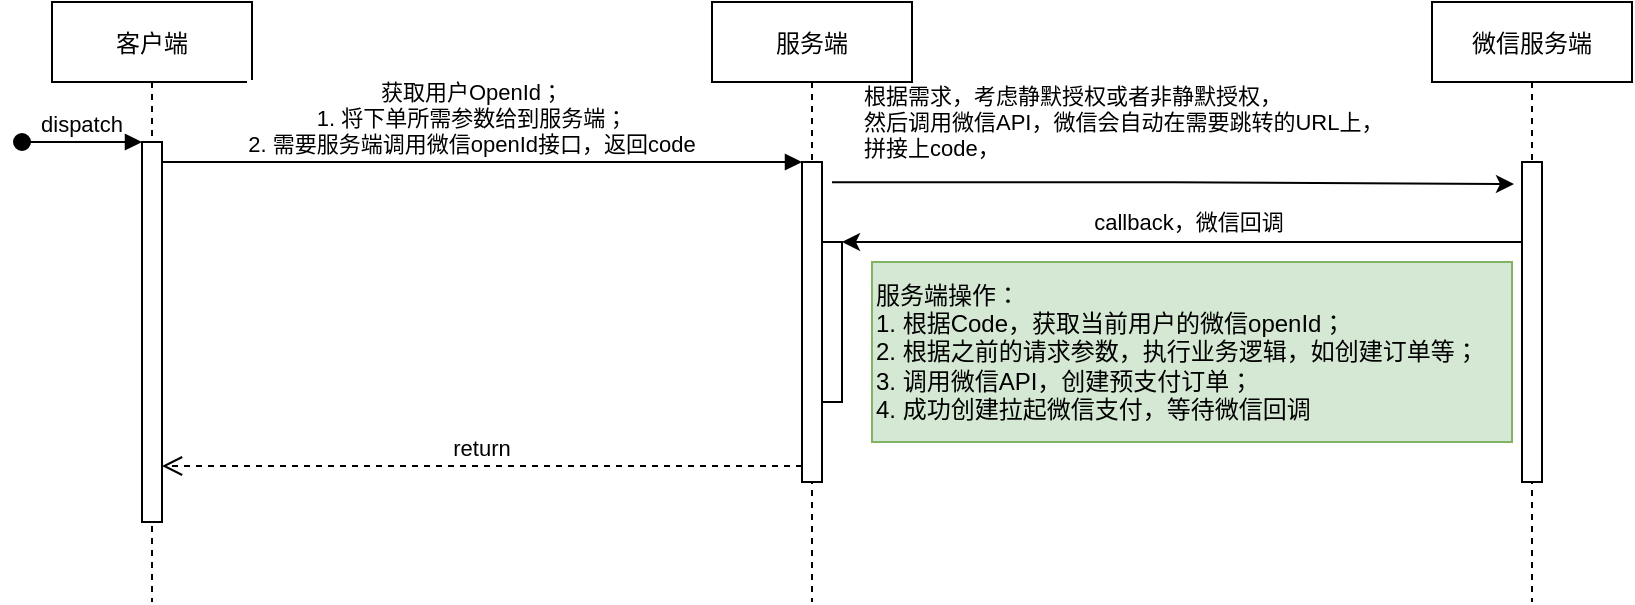 <mxfile version="20.8.16" type="github">
  <diagram id="kgpKYQtTHZ0yAKxKKP6v" name="Page-1">
    <mxGraphModel dx="1434" dy="764" grid="1" gridSize="10" guides="1" tooltips="1" connect="1" arrows="1" fold="1" page="1" pageScale="1" pageWidth="850" pageHeight="1100" math="0" shadow="0">
      <root>
        <mxCell id="0" />
        <mxCell id="1" parent="0" />
        <mxCell id="3nuBFxr9cyL0pnOWT2aG-1" value="客户端" style="shape=umlLifeline;perimeter=lifelinePerimeter;container=1;collapsible=0;recursiveResize=0;rounded=0;shadow=0;strokeWidth=1;" parent="1" vertex="1">
          <mxGeometry x="70" y="70" width="100" height="300" as="geometry" />
        </mxCell>
        <mxCell id="3nuBFxr9cyL0pnOWT2aG-2" value="" style="points=[];perimeter=orthogonalPerimeter;rounded=0;shadow=0;strokeWidth=1;" parent="3nuBFxr9cyL0pnOWT2aG-1" vertex="1">
          <mxGeometry x="45" y="70" width="10" height="190" as="geometry" />
        </mxCell>
        <mxCell id="3nuBFxr9cyL0pnOWT2aG-3" value="dispatch" style="verticalAlign=bottom;startArrow=oval;endArrow=block;startSize=8;shadow=0;strokeWidth=1;" parent="3nuBFxr9cyL0pnOWT2aG-1" target="3nuBFxr9cyL0pnOWT2aG-2" edge="1">
          <mxGeometry relative="1" as="geometry">
            <mxPoint x="-15" y="70" as="sourcePoint" />
          </mxGeometry>
        </mxCell>
        <mxCell id="3nuBFxr9cyL0pnOWT2aG-5" value="服务端" style="shape=umlLifeline;perimeter=lifelinePerimeter;container=1;collapsible=0;recursiveResize=0;rounded=0;shadow=0;strokeWidth=1;" parent="1" vertex="1">
          <mxGeometry x="400" y="70" width="100" height="300" as="geometry" />
        </mxCell>
        <mxCell id="3nuBFxr9cyL0pnOWT2aG-6" value="" style="points=[];perimeter=orthogonalPerimeter;rounded=0;shadow=0;strokeWidth=1;" parent="3nuBFxr9cyL0pnOWT2aG-5" vertex="1">
          <mxGeometry x="45" y="80" width="10" height="160" as="geometry" />
        </mxCell>
        <mxCell id="ObNGvsx8ZHt5MPZp7QAw-8" value="" style="points=[];perimeter=orthogonalPerimeter;rounded=0;shadow=0;strokeWidth=1;" vertex="1" parent="3nuBFxr9cyL0pnOWT2aG-5">
          <mxGeometry x="55" y="120" width="10" height="80" as="geometry" />
        </mxCell>
        <mxCell id="ObNGvsx8ZHt5MPZp7QAw-6" style="edgeStyle=orthogonalEdgeStyle;rounded=0;orthogonalLoop=1;jettySize=auto;html=1;exitX=0.1;exitY=0.25;exitDx=0;exitDy=0;exitPerimeter=0;" edge="1" parent="3nuBFxr9cyL0pnOWT2aG-5" source="ObNGvsx8ZHt5MPZp7QAw-2">
          <mxGeometry relative="1" as="geometry">
            <mxPoint x="330" y="120" as="sourcePoint" />
            <mxPoint x="65" y="120" as="targetPoint" />
          </mxGeometry>
        </mxCell>
        <mxCell id="ObNGvsx8ZHt5MPZp7QAw-7" value="callback，微信回调" style="edgeLabel;html=1;align=center;verticalAlign=middle;resizable=0;points=[];" vertex="1" connectable="0" parent="ObNGvsx8ZHt5MPZp7QAw-6">
          <mxGeometry x="-0.115" relative="1" as="geometry">
            <mxPoint x="-17" y="-10" as="offset" />
          </mxGeometry>
        </mxCell>
        <mxCell id="3nuBFxr9cyL0pnOWT2aG-7" value="return" style="verticalAlign=bottom;endArrow=open;dashed=1;endSize=8;exitX=0;exitY=0.95;shadow=0;strokeWidth=1;" parent="1" source="3nuBFxr9cyL0pnOWT2aG-6" target="3nuBFxr9cyL0pnOWT2aG-2" edge="1">
          <mxGeometry relative="1" as="geometry">
            <mxPoint x="275" y="236" as="targetPoint" />
          </mxGeometry>
        </mxCell>
        <mxCell id="3nuBFxr9cyL0pnOWT2aG-8" value="获取用户OpenId；&#xa;1. 将下单所需参数给到服务端；&#xa;2. 需要服务端调用微信openId接口，返回code" style="verticalAlign=bottom;endArrow=block;entryX=0;entryY=0;shadow=0;strokeWidth=1;align=center;" parent="1" source="3nuBFxr9cyL0pnOWT2aG-2" target="3nuBFxr9cyL0pnOWT2aG-6" edge="1">
          <mxGeometry x="-0.031" relative="1" as="geometry">
            <mxPoint x="275" y="160" as="sourcePoint" />
            <mxPoint as="offset" />
          </mxGeometry>
        </mxCell>
        <mxCell id="ObNGvsx8ZHt5MPZp7QAw-1" value="微信服务端" style="shape=umlLifeline;perimeter=lifelinePerimeter;container=1;collapsible=0;recursiveResize=0;rounded=0;shadow=0;strokeWidth=1;" vertex="1" parent="1">
          <mxGeometry x="760" y="70" width="100" height="300" as="geometry" />
        </mxCell>
        <mxCell id="ObNGvsx8ZHt5MPZp7QAw-2" value="" style="points=[];perimeter=orthogonalPerimeter;rounded=0;shadow=0;strokeWidth=1;" vertex="1" parent="ObNGvsx8ZHt5MPZp7QAw-1">
          <mxGeometry x="45" y="80" width="10" height="160" as="geometry" />
        </mxCell>
        <mxCell id="ObNGvsx8ZHt5MPZp7QAw-4" style="edgeStyle=orthogonalEdgeStyle;rounded=0;orthogonalLoop=1;jettySize=auto;html=1;exitX=1.5;exitY=0.063;exitDx=0;exitDy=0;exitPerimeter=0;entryX=-0.4;entryY=0.069;entryDx=0;entryDy=0;entryPerimeter=0;" edge="1" parent="1" source="3nuBFxr9cyL0pnOWT2aG-6" target="ObNGvsx8ZHt5MPZp7QAw-2">
          <mxGeometry relative="1" as="geometry">
            <mxPoint x="500" y="220" as="sourcePoint" />
          </mxGeometry>
        </mxCell>
        <mxCell id="ObNGvsx8ZHt5MPZp7QAw-5" value="根据需求，考虑静默授权或者非静默授权，&lt;br&gt;然后调用微信API，微信会自动在需要跳转的URL上，&lt;br&gt;拼接上code，" style="edgeLabel;html=1;align=left;verticalAlign=middle;resizable=0;points=[];" vertex="1" connectable="0" parent="ObNGvsx8ZHt5MPZp7QAw-4">
          <mxGeometry x="-0.866" relative="1" as="geometry">
            <mxPoint x="-9" y="-30" as="offset" />
          </mxGeometry>
        </mxCell>
        <mxCell id="ObNGvsx8ZHt5MPZp7QAw-10" value="服务端操作：&lt;br&gt;1. 根据Code，获取当前用户的微信openId；&lt;br&gt;2. 根据之前的请求参数，执行业务逻辑，如创建订单等；&lt;br&gt;3. 调用微信API，创建预支付订单；&lt;br&gt;4. 成功创建拉起微信支付，等待微信回调" style="text;html=1;align=left;verticalAlign=middle;resizable=0;points=[];autosize=1;strokeColor=#82b366;fillColor=#d5e8d4;" vertex="1" parent="1">
          <mxGeometry x="480" y="200" width="320" height="90" as="geometry" />
        </mxCell>
      </root>
    </mxGraphModel>
  </diagram>
</mxfile>
